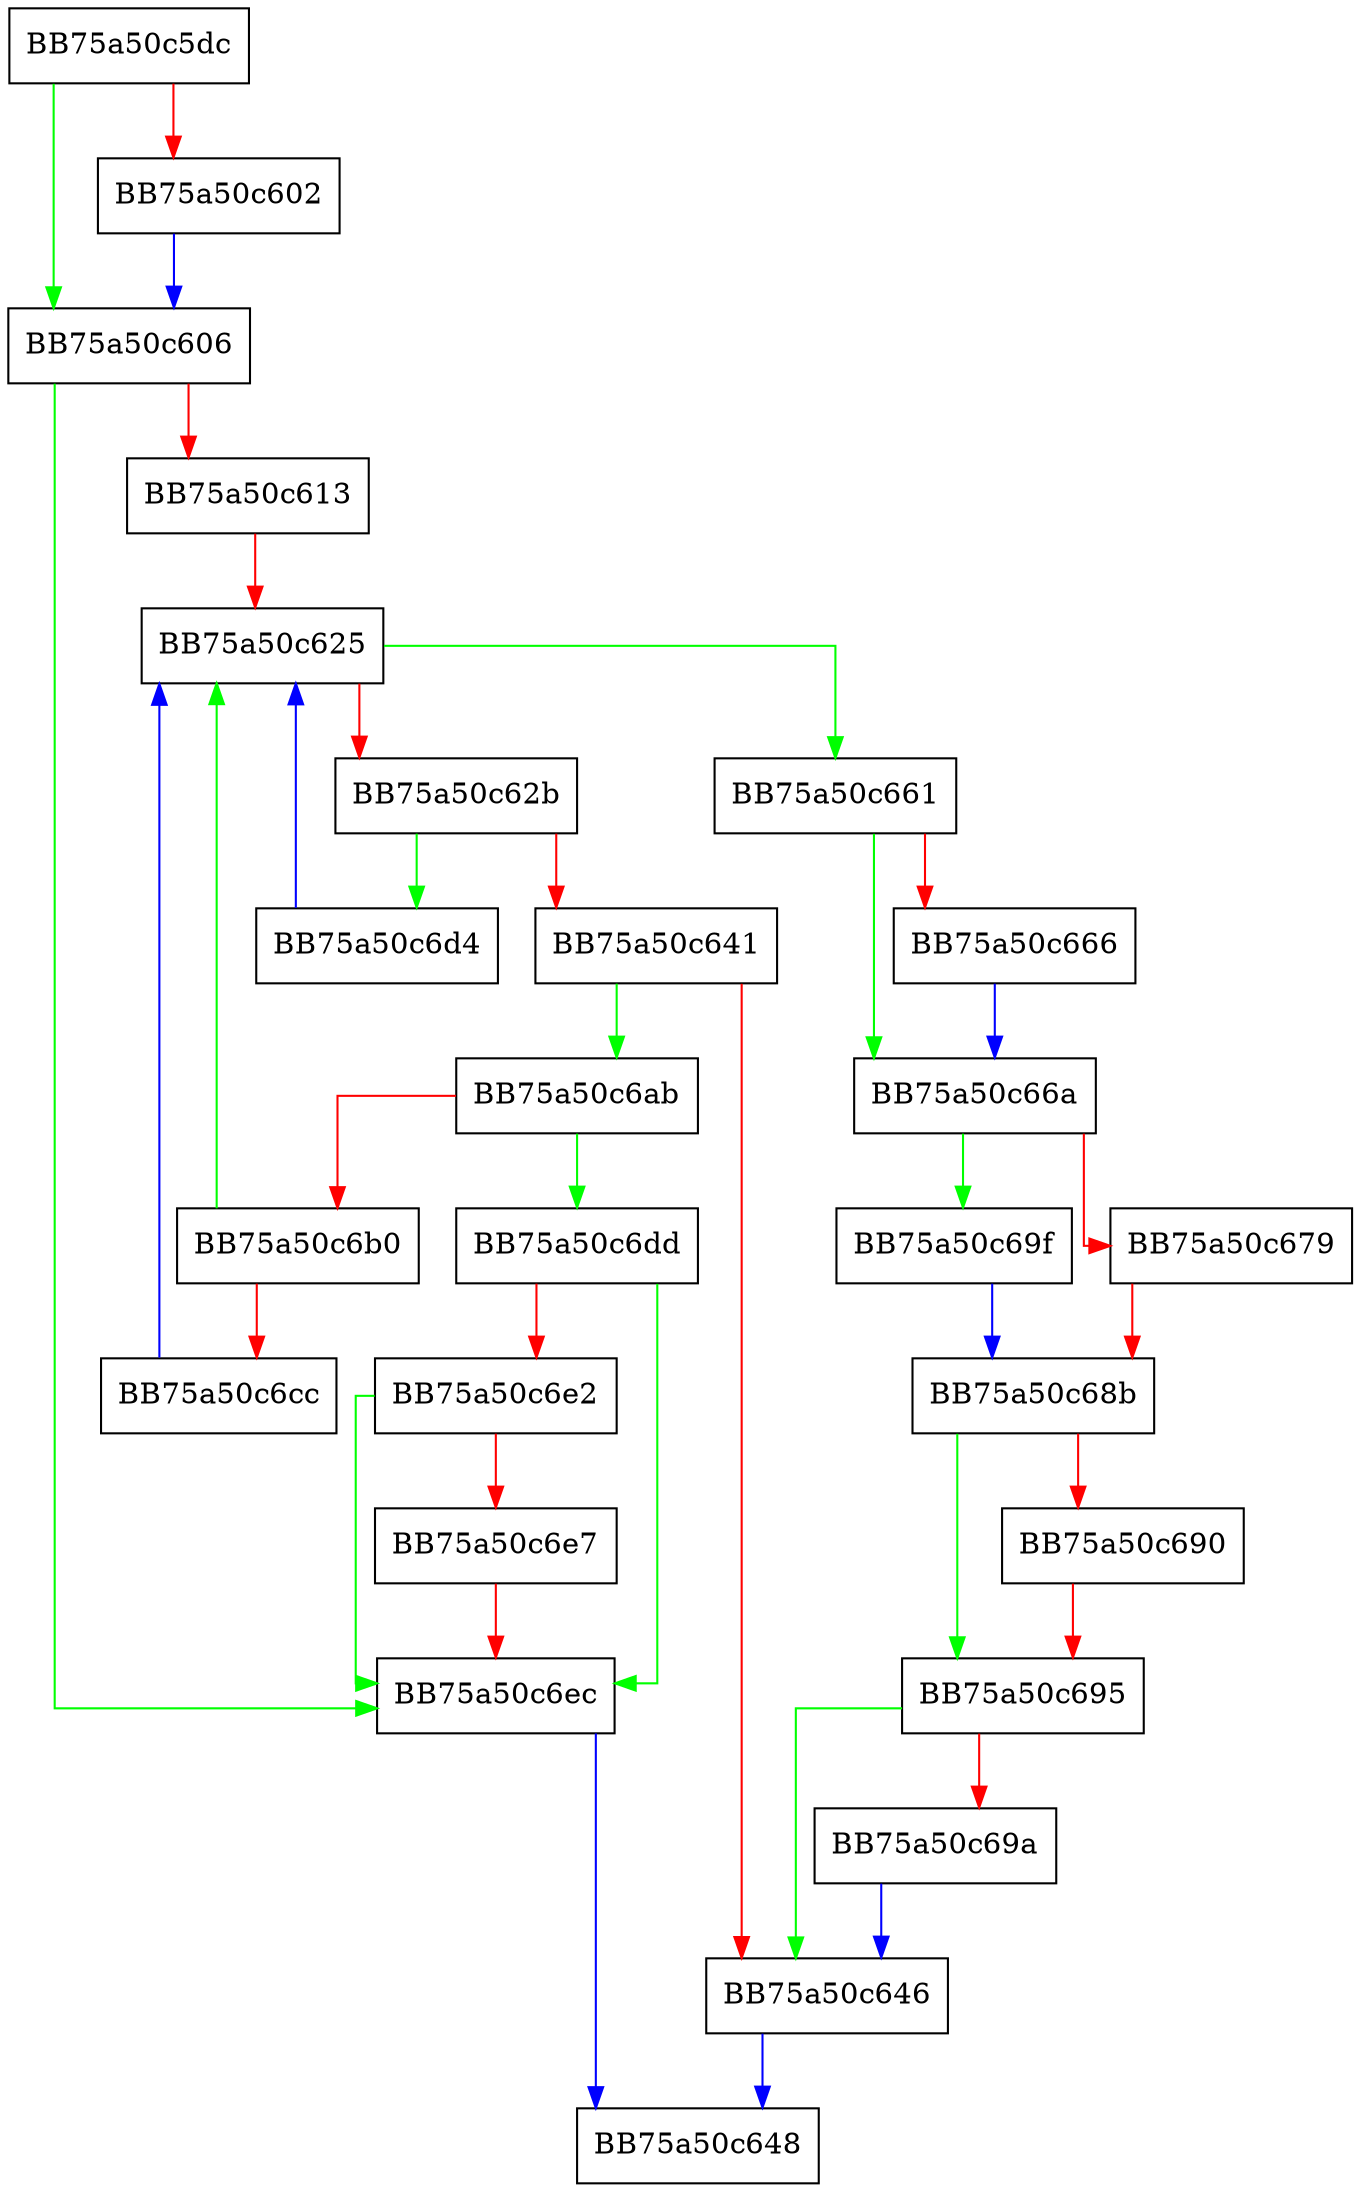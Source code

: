digraph Merge {
  node [shape="box"];
  graph [splines=ortho];
  BB75a50c5dc -> BB75a50c606 [color="green"];
  BB75a50c5dc -> BB75a50c602 [color="red"];
  BB75a50c602 -> BB75a50c606 [color="blue"];
  BB75a50c606 -> BB75a50c6ec [color="green"];
  BB75a50c606 -> BB75a50c613 [color="red"];
  BB75a50c613 -> BB75a50c625 [color="red"];
  BB75a50c625 -> BB75a50c661 [color="green"];
  BB75a50c625 -> BB75a50c62b [color="red"];
  BB75a50c62b -> BB75a50c6d4 [color="green"];
  BB75a50c62b -> BB75a50c641 [color="red"];
  BB75a50c641 -> BB75a50c6ab [color="green"];
  BB75a50c641 -> BB75a50c646 [color="red"];
  BB75a50c646 -> BB75a50c648 [color="blue"];
  BB75a50c661 -> BB75a50c66a [color="green"];
  BB75a50c661 -> BB75a50c666 [color="red"];
  BB75a50c666 -> BB75a50c66a [color="blue"];
  BB75a50c66a -> BB75a50c69f [color="green"];
  BB75a50c66a -> BB75a50c679 [color="red"];
  BB75a50c679 -> BB75a50c68b [color="red"];
  BB75a50c68b -> BB75a50c695 [color="green"];
  BB75a50c68b -> BB75a50c690 [color="red"];
  BB75a50c690 -> BB75a50c695 [color="red"];
  BB75a50c695 -> BB75a50c646 [color="green"];
  BB75a50c695 -> BB75a50c69a [color="red"];
  BB75a50c69a -> BB75a50c646 [color="blue"];
  BB75a50c69f -> BB75a50c68b [color="blue"];
  BB75a50c6ab -> BB75a50c6dd [color="green"];
  BB75a50c6ab -> BB75a50c6b0 [color="red"];
  BB75a50c6b0 -> BB75a50c625 [color="green"];
  BB75a50c6b0 -> BB75a50c6cc [color="red"];
  BB75a50c6cc -> BB75a50c625 [color="blue"];
  BB75a50c6d4 -> BB75a50c625 [color="blue"];
  BB75a50c6dd -> BB75a50c6ec [color="green"];
  BB75a50c6dd -> BB75a50c6e2 [color="red"];
  BB75a50c6e2 -> BB75a50c6ec [color="green"];
  BB75a50c6e2 -> BB75a50c6e7 [color="red"];
  BB75a50c6e7 -> BB75a50c6ec [color="red"];
  BB75a50c6ec -> BB75a50c648 [color="blue"];
}